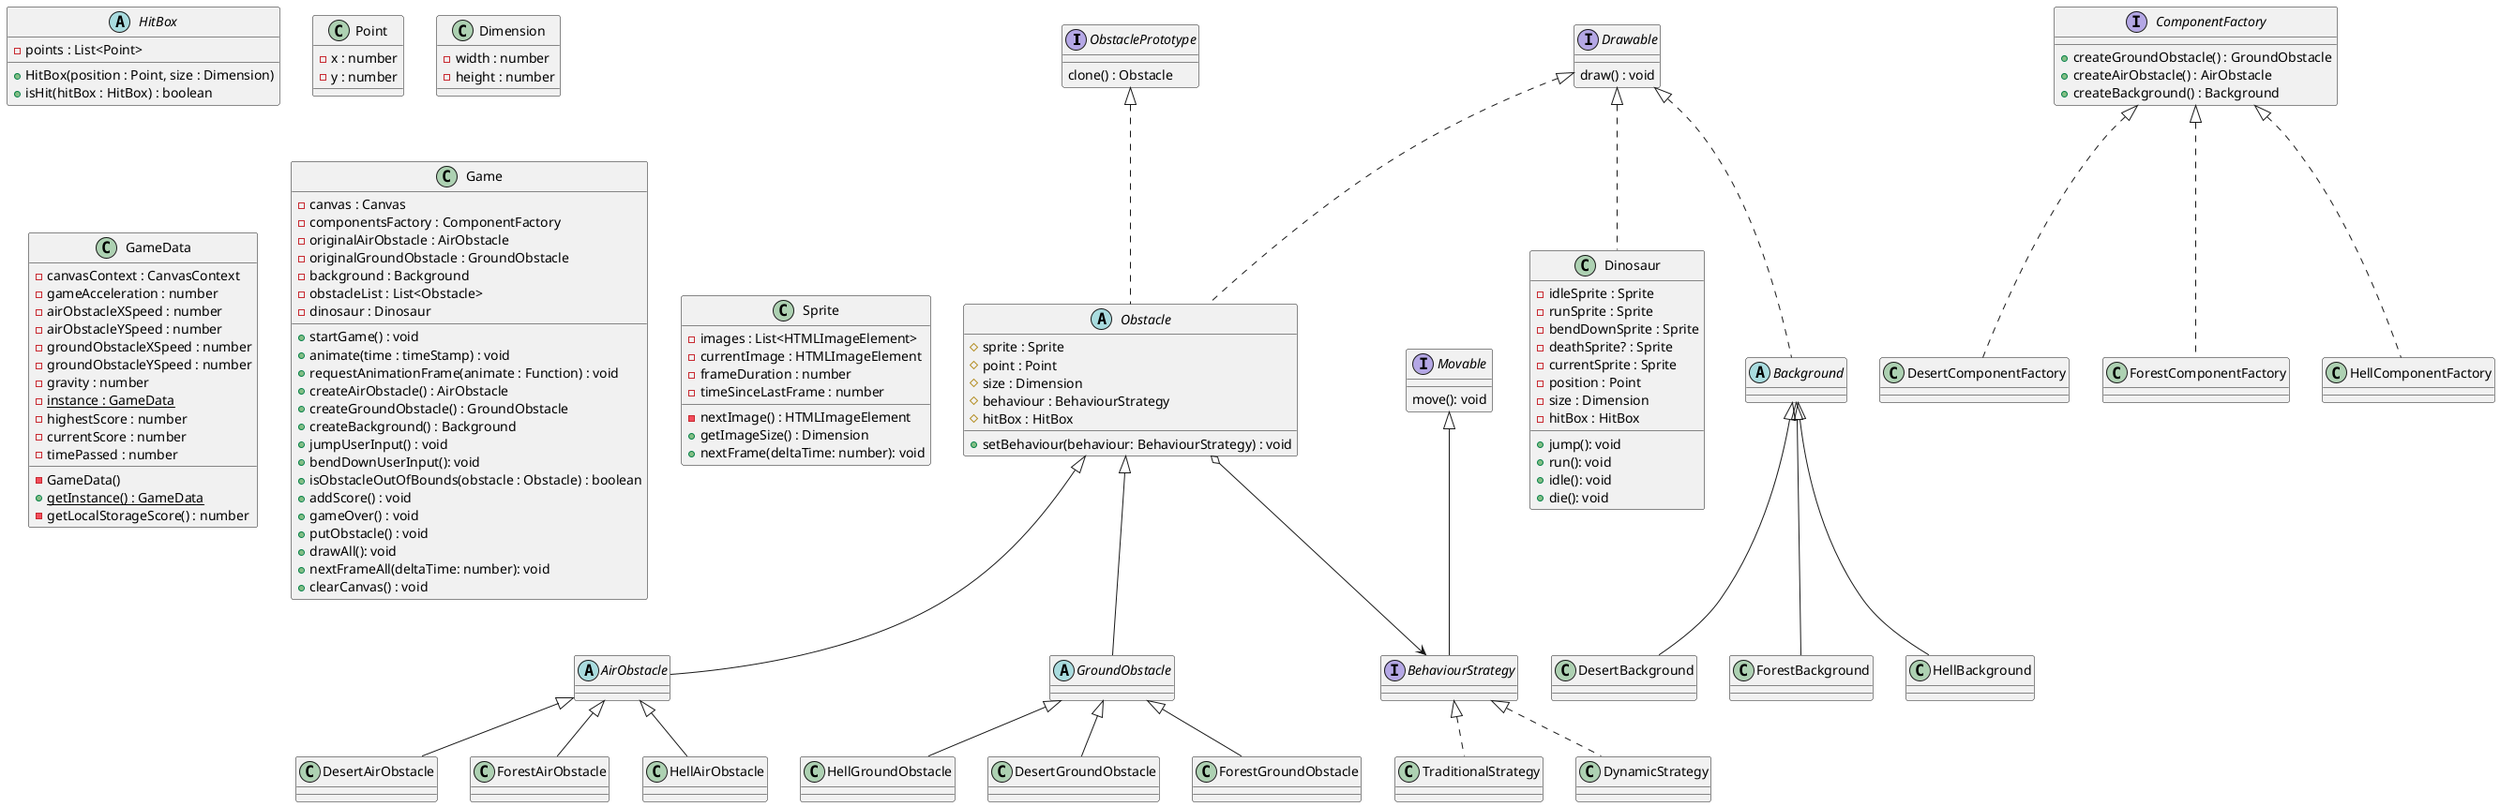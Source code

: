@startuml diagram

interface ObstaclePrototype {
    clone() : Obstacle
}

abstract class HitBox {
    - points : List<Point>

    + HitBox(position : Point, size : Dimension)
    + isHit(hitBox : HitBox) : boolean
}

interface Drawable {
    draw() : void
}

interface Movable {
    move(): void
}

class Dinosaur implements Drawable {
    - idleSprite : Sprite
    - runSprite : Sprite
    - bendDownSprite : Sprite
    - deathSprite? : Sprite
    - currentSprite : Sprite
    - position : Point
    - size : Dimension
    - hitBox : HitBox

    + jump(): void
    + run(): void
    + idle(): void
    + die(): void
}

class Point {
    - x : number
    - y : number
}

class Dimension {
    - width : number
    - height : number
}

class GameData {
    - canvasContext : CanvasContext
    - gameAcceleration : number
    - airObstacleXSpeed : number
    - airObstacleYSpeed : number
    - groundObstacleXSpeed : number
    - groundObstacleYSpeed : number
    - gravity : number
    - {static} instance : GameData
    - highestScore : number
    - currentScore : number
    - timePassed : number

    - GameData()
    + {static} getInstance() : GameData
    - getLocalStorageScore() : number
}

interface ComponentFactory {
    + createGroundObstacle() : GroundObstacle
    + createAirObstacle() : AirObstacle
    + createBackground() : Background
}

class DesertComponentFactory implements ComponentFactory {

}

class ForestComponentFactory implements ComponentFactory {

}

class HellComponentFactory implements ComponentFactory {

}

abstract class Obstacle implements Drawable, ObstaclePrototype {
    # sprite : Sprite
    # point : Point
    # size : Dimension
    # behaviour : BehaviourStrategy
    # hitBox : HitBox

    + setBehaviour(behaviour: BehaviourStrategy) : void
}

abstract class Background implements Drawable {

}

abstract class GroundObstacle extends Obstacle {
}

interface BehaviourStrategy implements Movable {

}

class TraditionalStrategy implements BehaviourStrategy {
}

class DynamicStrategy implements BehaviourStrategy {
}

abstract class AirObstacle extends Obstacle {
}

class DesertGroundObstacle extends GroundObstacle {
}


class DesertAirObstacle extends AirObstacle {
}

class DesertBackground extends Background {
}

class ForestGroundObstacle extends GroundObstacle {
}

class ForestAirObstacle extends AirObstacle {
}

class ForestBackground extends Background {
}

class HellGroundObstacle extends GroundObstacle {
}

class HellAirObstacle extends AirObstacle {
}

class HellBackground extends Background {
}

class Game {
    - canvas : Canvas
    - componentsFactory : ComponentFactory
    - originalAirObstacle : AirObstacle
    - originalGroundObstacle : GroundObstacle
    - background : Background
    - obstacleList : List<Obstacle>
    - dinosaur : Dinosaur

    + startGame() : void
    + animate(time : timeStamp) : void
    + requestAnimationFrame(animate : Function) : void
    + createAirObstacle() : AirObstacle
    + createGroundObstacle() : GroundObstacle
    + createBackground() : Background
    + jumpUserInput() : void
    + bendDownUserInput(): void
    + isObstacleOutOfBounds(obstacle : Obstacle) : boolean
    + addScore() : void
    + gameOver() : void
    + putObstacle() : void
    + drawAll(): void
    + nextFrameAll(deltaTime: number): void
    + clearCanvas() : void
}

class Sprite {
    - images : List<HTMLImageElement>
    - currentImage : HTMLImageElement
    - frameDuration : number
    - timeSinceLastFrame : number

    - nextImage() : HTMLImageElement
    + getImageSize() : Dimension
    + nextFrame(deltaTime: number): void
}

Obstacle o--> BehaviourStrategy

@enduml